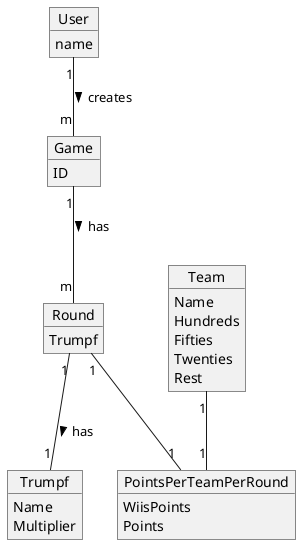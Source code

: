 @startuml ERD

object User {
    name
}

object Game {
    ID
}

object Team {
    Name
    Hundreds
    Fifties
    Twenties
    Rest
}

object Round {
    Trumpf
}

object PointsPerTeamPerRound {
    WiisPoints
    Points
}

object Trumpf {
    Name
    Multiplier
}

User "1" -- "m" Game : creates >
Game "1" -- "m" Round : has >
Round "1" -- "1" Trumpf : has >
Round "1" -- "1" PointsPerTeamPerRound
Team "1" -- "1" PointsPerTeamPerRound

@enduml